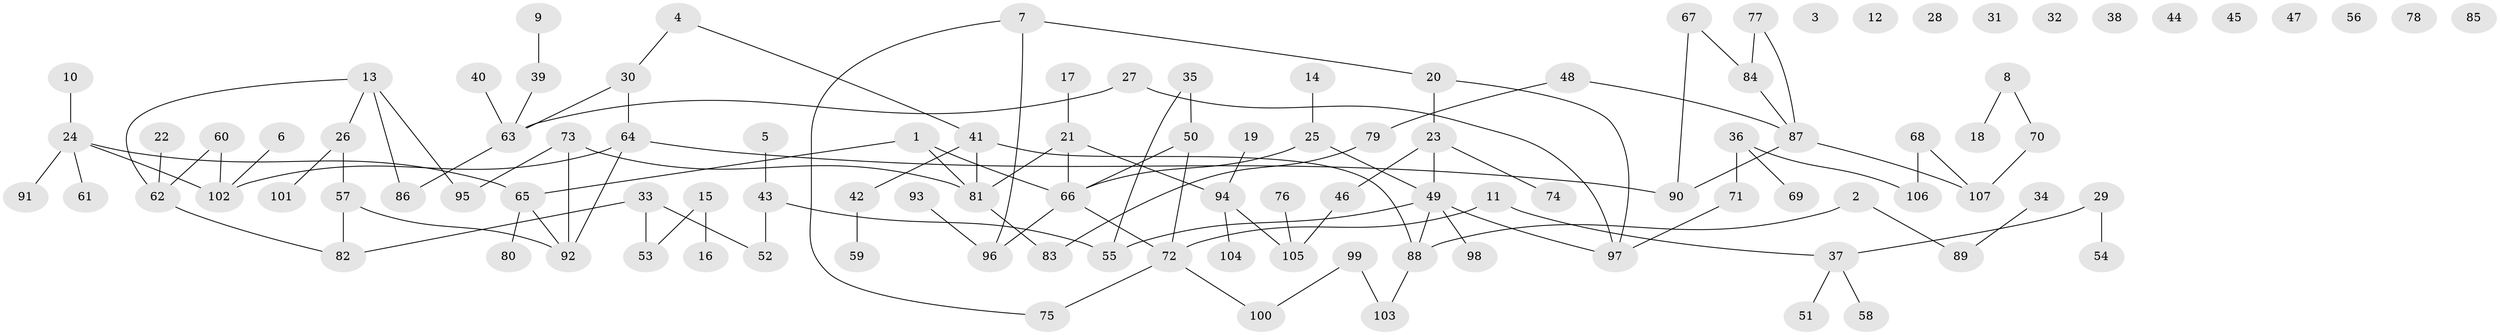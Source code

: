 // Generated by graph-tools (version 1.1) at 2025/33/03/09/25 02:33:38]
// undirected, 107 vertices, 116 edges
graph export_dot {
graph [start="1"]
  node [color=gray90,style=filled];
  1;
  2;
  3;
  4;
  5;
  6;
  7;
  8;
  9;
  10;
  11;
  12;
  13;
  14;
  15;
  16;
  17;
  18;
  19;
  20;
  21;
  22;
  23;
  24;
  25;
  26;
  27;
  28;
  29;
  30;
  31;
  32;
  33;
  34;
  35;
  36;
  37;
  38;
  39;
  40;
  41;
  42;
  43;
  44;
  45;
  46;
  47;
  48;
  49;
  50;
  51;
  52;
  53;
  54;
  55;
  56;
  57;
  58;
  59;
  60;
  61;
  62;
  63;
  64;
  65;
  66;
  67;
  68;
  69;
  70;
  71;
  72;
  73;
  74;
  75;
  76;
  77;
  78;
  79;
  80;
  81;
  82;
  83;
  84;
  85;
  86;
  87;
  88;
  89;
  90;
  91;
  92;
  93;
  94;
  95;
  96;
  97;
  98;
  99;
  100;
  101;
  102;
  103;
  104;
  105;
  106;
  107;
  1 -- 65;
  1 -- 66;
  1 -- 81;
  2 -- 88;
  2 -- 89;
  4 -- 30;
  4 -- 41;
  5 -- 43;
  6 -- 102;
  7 -- 20;
  7 -- 75;
  7 -- 96;
  8 -- 18;
  8 -- 70;
  9 -- 39;
  10 -- 24;
  11 -- 37;
  11 -- 72;
  13 -- 26;
  13 -- 62;
  13 -- 86;
  13 -- 95;
  14 -- 25;
  15 -- 16;
  15 -- 53;
  17 -- 21;
  19 -- 94;
  20 -- 23;
  20 -- 97;
  21 -- 66;
  21 -- 81;
  21 -- 94;
  22 -- 62;
  23 -- 46;
  23 -- 49;
  23 -- 74;
  24 -- 61;
  24 -- 65;
  24 -- 91;
  24 -- 102;
  25 -- 49;
  25 -- 66;
  26 -- 57;
  26 -- 101;
  27 -- 63;
  27 -- 97;
  29 -- 37;
  29 -- 54;
  30 -- 63;
  30 -- 64;
  33 -- 52;
  33 -- 53;
  33 -- 82;
  34 -- 89;
  35 -- 50;
  35 -- 55;
  36 -- 69;
  36 -- 71;
  36 -- 106;
  37 -- 51;
  37 -- 58;
  39 -- 63;
  40 -- 63;
  41 -- 42;
  41 -- 81;
  41 -- 88;
  42 -- 59;
  43 -- 52;
  43 -- 55;
  46 -- 105;
  48 -- 79;
  48 -- 87;
  49 -- 55;
  49 -- 88;
  49 -- 97;
  49 -- 98;
  50 -- 66;
  50 -- 72;
  57 -- 82;
  57 -- 92;
  60 -- 62;
  60 -- 102;
  62 -- 82;
  63 -- 86;
  64 -- 90;
  64 -- 92;
  64 -- 102;
  65 -- 80;
  65 -- 92;
  66 -- 72;
  66 -- 96;
  67 -- 84;
  67 -- 90;
  68 -- 106;
  68 -- 107;
  70 -- 107;
  71 -- 97;
  72 -- 75;
  72 -- 100;
  73 -- 81;
  73 -- 92;
  73 -- 95;
  76 -- 105;
  77 -- 84;
  77 -- 87;
  79 -- 83;
  81 -- 83;
  84 -- 87;
  87 -- 90;
  87 -- 107;
  88 -- 103;
  93 -- 96;
  94 -- 104;
  94 -- 105;
  99 -- 100;
  99 -- 103;
}
